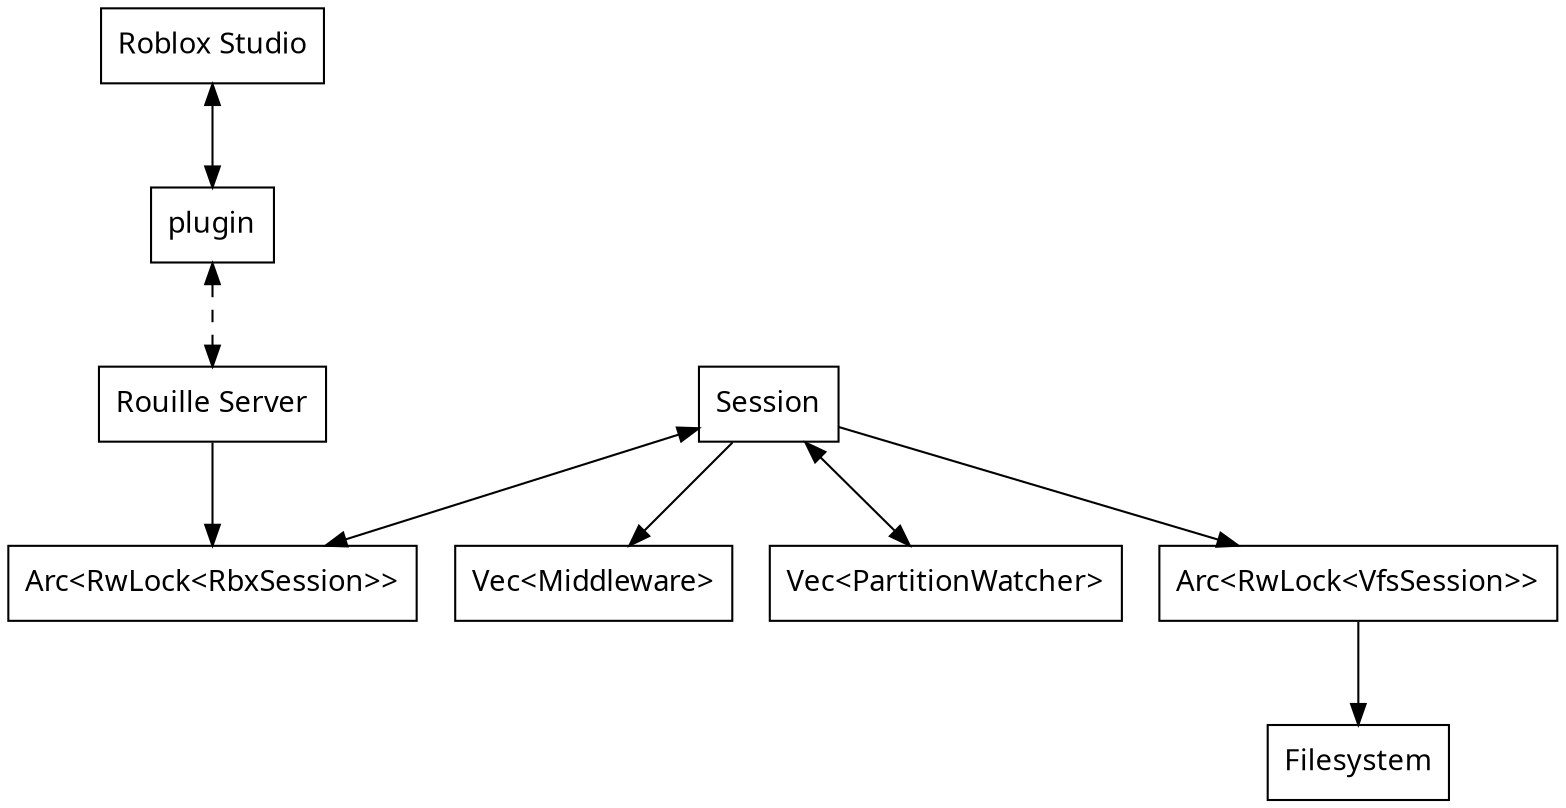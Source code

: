 digraph G {
	ranksep=0.7;
	node [
		fontname="Hack",
		shape="box",
	];

	roblox_studio -> plugin [dir="both"];
	plugin -> web_server [style="dashed", dir="both"];

	web_server -> rbx_session;

	session -> rbx_session [dir="both"];
	session -> middlewares;
	session -> watchers [dir="both"];
	session -> vfs_session;

	vfs_session -> fs;

	roblox_studio [label="Roblox Studio"];
	fs [label="Filesystem"];
	middlewares [label="Vec<Middleware>"];
	watchers [label="Vec<PartitionWatcher>"];
	session [label="Session"];
	web_server [label="Rouille Server"];
	vfs_session [label="Arc<RwLock<VfsSession>>"];
	rbx_session [label="Arc<RwLock<RbxSession>>"];
}